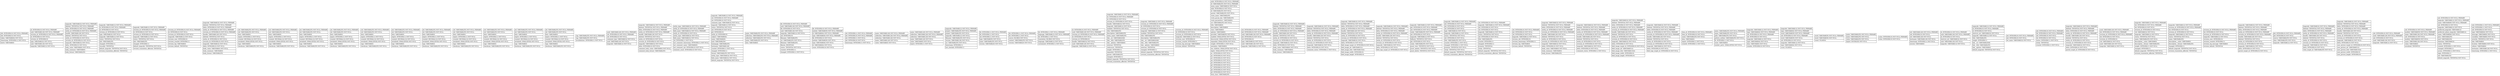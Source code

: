 digraph G {
    graph [rankdir=TB]
    node [shape=none, margin=0]
    edge [arrowhead=crow, arrowtail=none, dir=both]
    lAfOL_batch [label=<
        <table border="0" cellborder="1" cellspacing="0" cellpadding="4">
            <tr><td align="left">bid: INTEGER(10) NOT NULL PRIMARY</td></tr> 

            <tr><td align="left">bid: INTEGER(10) NOT NULL</td></tr> 
            <tr><td align="left">token: VARCHAR(64) NOT NULL</td></tr> 
            <tr><td align="left">timestamp: INTEGER(11) NOT NULL</td></tr> 
            <tr><td align="left">batch: VARCHAR(0) </td></tr> 

        </table>
    >]

    lAfOL_block_content [label=<
        <table border="0" cellborder="1" cellspacing="0" cellpadding="4">
            <tr><td align="left">id: INTEGER(10) NOT NULL PRIMARY</td></tr> 
            <tr><td align="left">uuid: VARCHAR(128) NOT NULL PRIMARY</td></tr> 
            <tr><td align="left">revision_id: INTEGER(10) NOT NULL PRIMARY</td></tr> 

            <tr><td align="left">id: INTEGER(10) NOT NULL</td></tr> 
            <tr><td align="left">revision_id: INTEGER(10) </td></tr> 
            <tr><td align="left">type: VARCHAR(32) NOT NULL</td></tr> 
            <tr><td align="left">uuid: VARCHAR(128) NOT NULL</td></tr> 
            <tr><td align="left">langcode: VARCHAR(12) NOT NULL</td></tr> 

        </table>
    >]

    lAfOL_block_content__body [label=<
        <table border="0" cellborder="1" cellspacing="0" cellpadding="4">
            <tr><td align="left">langcode: VARCHAR(32) NOT NULL PRIMARY</td></tr> 
            <tr><td align="left">deleted: TINYINT(4) NOT NULL PRIMARY</td></tr> 
            <tr><td align="left">delta: INTEGER(10) NOT NULL PRIMARY</td></tr> 
            <tr><td align="left">entity_id: INTEGER(10) NOT NULL PRIMARY</td></tr> 

            <tr><td align="left">bundle: VARCHAR(128) NOT NULL</td></tr> 
            <tr><td align="left">deleted: TINYINT(4) NOT NULL</td></tr> 
            <tr><td align="left">entity_id: INTEGER(10) NOT NULL</td></tr> 
            <tr><td align="left">revision_id: INTEGER(10) NOT NULL</td></tr> 
            <tr><td align="left">langcode: VARCHAR(32) NOT NULL</td></tr> 
            <tr><td align="left">delta: INTEGER(10) NOT NULL</td></tr> 
            <tr><td align="left">body_value: VARCHAR(0) NOT NULL</td></tr> 
            <tr><td align="left">body_summary: VARCHAR(0) </td></tr> 
            <tr><td align="left">body_format: VARCHAR(255) </td></tr> 

        </table>
    >]

    lAfOL_block_content_field_data [label=<
        <table border="0" cellborder="1" cellspacing="0" cellpadding="4">
            <tr><td align="left">langcode: VARCHAR(12) NOT NULL PRIMARY</td></tr> 
            <tr><td align="left">id: INTEGER(10) NOT NULL PRIMARY</td></tr> 

            <tr><td align="left">id: INTEGER(10) NOT NULL</td></tr> 
            <tr><td align="left">revision_id: INTEGER(10) NOT NULL</td></tr> 
            <tr><td align="left">type: VARCHAR(32) NOT NULL</td></tr> 
            <tr><td align="left">langcode: VARCHAR(12) NOT NULL</td></tr> 
            <tr><td align="left">status: TINYINT(4) NOT NULL</td></tr> 
            <tr><td align="left">info: VARCHAR(255) </td></tr> 
            <tr><td align="left">changed: INTEGER(11) </td></tr> 
            <tr><td align="left">reusable: TINYINT(4) </td></tr> 
            <tr><td align="left">default_langcode: TINYINT(4) NOT NULL</td></tr> 
            <tr><td align="left">revision_translation_affected: TINYINT(4) </td></tr> 

        </table>
    >]

    lAfOL_block_content_field_revision [label=<
        <table border="0" cellborder="1" cellspacing="0" cellpadding="4">
            <tr><td align="left">langcode: VARCHAR(12) NOT NULL PRIMARY</td></tr> 
            <tr><td align="left">revision_id: INTEGER(10) NOT NULL PRIMARY</td></tr> 

            <tr><td align="left">id: INTEGER(10) NOT NULL</td></tr> 
            <tr><td align="left">revision_id: INTEGER(10) NOT NULL</td></tr> 
            <tr><td align="left">langcode: VARCHAR(12) NOT NULL</td></tr> 
            <tr><td align="left">status: TINYINT(4) NOT NULL</td></tr> 
            <tr><td align="left">info: VARCHAR(255) </td></tr> 
            <tr><td align="left">changed: INTEGER(11) </td></tr> 
            <tr><td align="left">default_langcode: TINYINT(4) NOT NULL</td></tr> 
            <tr><td align="left">revision_translation_affected: TINYINT(4) </td></tr> 

        </table>
    >]

    lAfOL_block_content_revision [label=<
        <table border="0" cellborder="1" cellspacing="0" cellpadding="4">
            <tr><td align="left">revision_id: INTEGER(10) NOT NULL PRIMARY</td></tr> 

            <tr><td align="left">id: INTEGER(10) NOT NULL</td></tr> 
            <tr><td align="left">revision_id: INTEGER(10) NOT NULL</td></tr> 
            <tr><td align="left">langcode: VARCHAR(12) NOT NULL</td></tr> 
            <tr><td align="left">revision_user: INTEGER(10) </td></tr> 
            <tr><td align="left">revision_created: INTEGER(11) </td></tr> 
            <tr><td align="left">revision_log: VARCHAR(0) </td></tr> 
            <tr><td align="left">revision_default: TINYINT(4) </td></tr> 

        </table>
    >]

    lAfOL_block_content_revision__body [label=<
        <table border="0" cellborder="1" cellspacing="0" cellpadding="4">
            <tr><td align="left">langcode: VARCHAR(32) NOT NULL PRIMARY</td></tr> 
            <tr><td align="left">deleted: TINYINT(4) NOT NULL PRIMARY</td></tr> 
            <tr><td align="left">delta: INTEGER(10) NOT NULL PRIMARY</td></tr> 
            <tr><td align="left">entity_id: INTEGER(10) NOT NULL PRIMARY</td></tr> 
            <tr><td align="left">revision_id: INTEGER(10) NOT NULL PRIMARY</td></tr> 

            <tr><td align="left">bundle: VARCHAR(128) NOT NULL</td></tr> 
            <tr><td align="left">deleted: TINYINT(4) NOT NULL</td></tr> 
            <tr><td align="left">entity_id: INTEGER(10) NOT NULL</td></tr> 
            <tr><td align="left">revision_id: INTEGER(10) NOT NULL</td></tr> 
            <tr><td align="left">langcode: VARCHAR(32) NOT NULL</td></tr> 
            <tr><td align="left">delta: INTEGER(10) NOT NULL</td></tr> 
            <tr><td align="left">body_value: VARCHAR(0) NOT NULL</td></tr> 
            <tr><td align="left">body_summary: VARCHAR(0) </td></tr> 
            <tr><td align="left">body_format: VARCHAR(255) </td></tr> 

        </table>
    >]

    lAfOL_cache_bootstrap [label=<
        <table border="0" cellborder="1" cellspacing="0" cellpadding="4">
            <tr><td align="left">cid: VARCHAR(255) NOT NULL PRIMARY</td></tr> 

            <tr><td align="left">cid: VARCHAR(255) NOT NULL</td></tr> 
            <tr><td align="left">data: VARCHAR(0) </td></tr> 
            <tr><td align="left">expire: INTEGER(11) NOT NULL</td></tr> 
            <tr><td align="left">created: DECIMAL(14) NOT NULL</td></tr> 
            <tr><td align="left">serialized: SMALLINT(6) NOT NULL</td></tr> 
            <tr><td align="left">tags: VARCHAR(0) </td></tr> 
            <tr><td align="left">checksum: VARCHAR(255) NOT NULL</td></tr> 

        </table>
    >]

    lAfOL_cache_config [label=<
        <table border="0" cellborder="1" cellspacing="0" cellpadding="4">
            <tr><td align="left">cid: VARCHAR(255) NOT NULL PRIMARY</td></tr> 

            <tr><td align="left">cid: VARCHAR(255) NOT NULL</td></tr> 
            <tr><td align="left">data: VARCHAR(0) </td></tr> 
            <tr><td align="left">expire: INTEGER(11) NOT NULL</td></tr> 
            <tr><td align="left">created: DECIMAL(14) NOT NULL</td></tr> 
            <tr><td align="left">serialized: SMALLINT(6) NOT NULL</td></tr> 
            <tr><td align="left">tags: VARCHAR(0) </td></tr> 
            <tr><td align="left">checksum: VARCHAR(255) NOT NULL</td></tr> 

        </table>
    >]

    lAfOL_cache_container [label=<
        <table border="0" cellborder="1" cellspacing="0" cellpadding="4">
            <tr><td align="left">cid: VARCHAR(255) NOT NULL PRIMARY</td></tr> 

            <tr><td align="left">cid: VARCHAR(255) NOT NULL</td></tr> 
            <tr><td align="left">data: VARCHAR(0) </td></tr> 
            <tr><td align="left">expire: INTEGER(11) NOT NULL</td></tr> 
            <tr><td align="left">created: DECIMAL(14) NOT NULL</td></tr> 
            <tr><td align="left">serialized: SMALLINT(6) NOT NULL</td></tr> 
            <tr><td align="left">tags: VARCHAR(0) </td></tr> 
            <tr><td align="left">checksum: VARCHAR(255) NOT NULL</td></tr> 

        </table>
    >]

    lAfOL_cache_data [label=<
        <table border="0" cellborder="1" cellspacing="0" cellpadding="4">
            <tr><td align="left">cid: VARCHAR(255) NOT NULL PRIMARY</td></tr> 

            <tr><td align="left">cid: VARCHAR(255) NOT NULL</td></tr> 
            <tr><td align="left">data: VARCHAR(0) </td></tr> 
            <tr><td align="left">expire: INTEGER(11) NOT NULL</td></tr> 
            <tr><td align="left">created: DECIMAL(14) NOT NULL</td></tr> 
            <tr><td align="left">serialized: SMALLINT(6) NOT NULL</td></tr> 
            <tr><td align="left">tags: VARCHAR(0) </td></tr> 
            <tr><td align="left">checksum: VARCHAR(255) NOT NULL</td></tr> 

        </table>
    >]

    lAfOL_cache_default [label=<
        <table border="0" cellborder="1" cellspacing="0" cellpadding="4">
            <tr><td align="left">cid: VARCHAR(255) NOT NULL PRIMARY</td></tr> 

            <tr><td align="left">cid: VARCHAR(255) NOT NULL</td></tr> 
            <tr><td align="left">data: VARCHAR(0) </td></tr> 
            <tr><td align="left">expire: INTEGER(11) NOT NULL</td></tr> 
            <tr><td align="left">created: DECIMAL(14) NOT NULL</td></tr> 
            <tr><td align="left">serialized: SMALLINT(6) NOT NULL</td></tr> 
            <tr><td align="left">tags: VARCHAR(0) </td></tr> 
            <tr><td align="left">checksum: VARCHAR(255) NOT NULL</td></tr> 

        </table>
    >]

    lAfOL_cache_discovery [label=<
        <table border="0" cellborder="1" cellspacing="0" cellpadding="4">
            <tr><td align="left">cid: VARCHAR(255) NOT NULL PRIMARY</td></tr> 

            <tr><td align="left">cid: VARCHAR(255) NOT NULL</td></tr> 
            <tr><td align="left">data: VARCHAR(0) </td></tr> 
            <tr><td align="left">expire: INTEGER(11) NOT NULL</td></tr> 
            <tr><td align="left">created: DECIMAL(14) NOT NULL</td></tr> 
            <tr><td align="left">serialized: SMALLINT(6) NOT NULL</td></tr> 
            <tr><td align="left">tags: VARCHAR(0) </td></tr> 
            <tr><td align="left">checksum: VARCHAR(255) NOT NULL</td></tr> 

        </table>
    >]

    lAfOL_cache_dynamic_page_cache [label=<
        <table border="0" cellborder="1" cellspacing="0" cellpadding="4">
            <tr><td align="left">cid: VARCHAR(255) NOT NULL PRIMARY</td></tr> 

            <tr><td align="left">cid: VARCHAR(255) NOT NULL</td></tr> 
            <tr><td align="left">data: VARCHAR(0) </td></tr> 
            <tr><td align="left">expire: INTEGER(11) NOT NULL</td></tr> 
            <tr><td align="left">created: DECIMAL(14) NOT NULL</td></tr> 
            <tr><td align="left">serialized: SMALLINT(6) NOT NULL</td></tr> 
            <tr><td align="left">tags: VARCHAR(0) </td></tr> 
            <tr><td align="left">checksum: VARCHAR(255) NOT NULL</td></tr> 

        </table>
    >]

    lAfOL_cache_entity [label=<
        <table border="0" cellborder="1" cellspacing="0" cellpadding="4">
            <tr><td align="left">cid: VARCHAR(255) NOT NULL PRIMARY</td></tr> 

            <tr><td align="left">cid: VARCHAR(255) NOT NULL</td></tr> 
            <tr><td align="left">data: VARCHAR(0) </td></tr> 
            <tr><td align="left">expire: INTEGER(11) NOT NULL</td></tr> 
            <tr><td align="left">created: DECIMAL(14) NOT NULL</td></tr> 
            <tr><td align="left">serialized: SMALLINT(6) NOT NULL</td></tr> 
            <tr><td align="left">tags: VARCHAR(0) </td></tr> 
            <tr><td align="left">checksum: VARCHAR(255) NOT NULL</td></tr> 

        </table>
    >]

    lAfOL_cache_menu [label=<
        <table border="0" cellborder="1" cellspacing="0" cellpadding="4">
            <tr><td align="left">cid: VARCHAR(255) NOT NULL PRIMARY</td></tr> 

            <tr><td align="left">cid: VARCHAR(255) NOT NULL</td></tr> 
            <tr><td align="left">data: VARCHAR(0) </td></tr> 
            <tr><td align="left">expire: INTEGER(11) NOT NULL</td></tr> 
            <tr><td align="left">created: DECIMAL(14) NOT NULL</td></tr> 
            <tr><td align="left">serialized: SMALLINT(6) NOT NULL</td></tr> 
            <tr><td align="left">tags: VARCHAR(0) </td></tr> 
            <tr><td align="left">checksum: VARCHAR(255) NOT NULL</td></tr> 

        </table>
    >]

    lAfOL_cache_page [label=<
        <table border="0" cellborder="1" cellspacing="0" cellpadding="4">
            <tr><td align="left">cid: VARCHAR(255) NOT NULL PRIMARY</td></tr> 

            <tr><td align="left">cid: VARCHAR(255) NOT NULL</td></tr> 
            <tr><td align="left">data: VARCHAR(0) </td></tr> 
            <tr><td align="left">expire: INTEGER(11) NOT NULL</td></tr> 
            <tr><td align="left">created: DECIMAL(14) NOT NULL</td></tr> 
            <tr><td align="left">serialized: SMALLINT(6) NOT NULL</td></tr> 
            <tr><td align="left">tags: VARCHAR(0) </td></tr> 
            <tr><td align="left">checksum: VARCHAR(255) NOT NULL</td></tr> 

        </table>
    >]

    lAfOL_cache_render [label=<
        <table border="0" cellborder="1" cellspacing="0" cellpadding="4">
            <tr><td align="left">cid: VARCHAR(255) NOT NULL PRIMARY</td></tr> 

            <tr><td align="left">cid: VARCHAR(255) NOT NULL</td></tr> 
            <tr><td align="left">data: VARCHAR(0) </td></tr> 
            <tr><td align="left">expire: INTEGER(11) NOT NULL</td></tr> 
            <tr><td align="left">created: DECIMAL(14) NOT NULL</td></tr> 
            <tr><td align="left">serialized: SMALLINT(6) NOT NULL</td></tr> 
            <tr><td align="left">tags: VARCHAR(0) </td></tr> 
            <tr><td align="left">checksum: VARCHAR(255) NOT NULL</td></tr> 

        </table>
    >]

    lAfOL_cachetags [label=<
        <table border="0" cellborder="1" cellspacing="0" cellpadding="4">
            <tr><td align="left">tag: VARCHAR(255) NOT NULL PRIMARY</td></tr> 

            <tr><td align="left">tag: VARCHAR(255) NOT NULL</td></tr> 
            <tr><td align="left">invalidations: INTEGER(11) NOT NULL</td></tr> 

        </table>
    >]

    lAfOL_comment [label=<
        <table border="0" cellborder="1" cellspacing="0" cellpadding="4">
            <tr><td align="left">uuid: VARCHAR(128) NOT NULL PRIMARY</td></tr> 
            <tr><td align="left">cid: INTEGER(10) NOT NULL PRIMARY</td></tr> 

            <tr><td align="left">cid: INTEGER(10) NOT NULL</td></tr> 
            <tr><td align="left">comment_type: VARCHAR(32) NOT NULL</td></tr> 
            <tr><td align="left">uuid: VARCHAR(128) NOT NULL</td></tr> 
            <tr><td align="left">langcode: VARCHAR(12) NOT NULL</td></tr> 

        </table>
    >]

    lAfOL_comment__comment_body [label=<
        <table border="0" cellborder="1" cellspacing="0" cellpadding="4">
            <tr><td align="left">langcode: VARCHAR(32) NOT NULL PRIMARY</td></tr> 
            <tr><td align="left">deleted: TINYINT(4) NOT NULL PRIMARY</td></tr> 
            <tr><td align="left">delta: INTEGER(10) NOT NULL PRIMARY</td></tr> 
            <tr><td align="left">entity_id: INTEGER(10) NOT NULL PRIMARY</td></tr> 

            <tr><td align="left">bundle: VARCHAR(128) NOT NULL</td></tr> 
            <tr><td align="left">deleted: TINYINT(4) NOT NULL</td></tr> 
            <tr><td align="left">entity_id: INTEGER(10) NOT NULL</td></tr> 
            <tr><td align="left">revision_id: INTEGER(10) NOT NULL</td></tr> 
            <tr><td align="left">langcode: VARCHAR(32) NOT NULL</td></tr> 
            <tr><td align="left">delta: INTEGER(10) NOT NULL</td></tr> 
            <tr><td align="left">comment_body_value: VARCHAR(0) NOT NULL</td></tr> 
            <tr><td align="left">comment_body_format: VARCHAR(255) </td></tr> 

        </table>
    >]

    lAfOL_comment_entity_statistics [label=<
        <table border="0" cellborder="1" cellspacing="0" cellpadding="4">
            <tr><td align="left">entity_type: VARCHAR(32) NOT NULL PRIMARY</td></tr> 
            <tr><td align="left">entity_id: INTEGER(10) NOT NULL PRIMARY</td></tr> 
            <tr><td align="left">field_name: VARCHAR(32) NOT NULL PRIMARY</td></tr> 

            <tr><td align="left">entity_id: INTEGER(10) NOT NULL</td></tr> 
            <tr><td align="left">entity_type: VARCHAR(32) NOT NULL</td></tr> 
            <tr><td align="left">field_name: VARCHAR(32) NOT NULL</td></tr> 
            <tr><td align="left">cid: INTEGER(11) NOT NULL</td></tr> 
            <tr><td align="left">last_comment_timestamp: INTEGER(11) NOT NULL</td></tr> 
            <tr><td align="left">last_comment_name: VARCHAR(60) </td></tr> 
            <tr><td align="left">last_comment_uid: INTEGER(10) NOT NULL</td></tr> 
            <tr><td align="left">comment_count: INTEGER(10) NOT NULL</td></tr> 

        </table>
    >]

    lAfOL_comment_field_data [label=<
        <table border="0" cellborder="1" cellspacing="0" cellpadding="4">
            <tr><td align="left">langcode: VARCHAR(12) NOT NULL PRIMARY</td></tr> 
            <tr><td align="left">cid: INTEGER(10) NOT NULL PRIMARY</td></tr> 

            <tr><td align="left">cid: INTEGER(10) NOT NULL</td></tr> 
            <tr><td align="left">comment_type: VARCHAR(32) NOT NULL</td></tr> 
            <tr><td align="left">langcode: VARCHAR(12) NOT NULL</td></tr> 
            <tr><td align="left">status: TINYINT(4) NOT NULL</td></tr> 
            <tr><td align="left">uid: INTEGER(10) NOT NULL</td></tr> 
            <tr><td align="left">pid: INTEGER(10) </td></tr> 
            <tr><td align="left">entity_id: INTEGER(10) </td></tr> 
            <tr><td align="left">subject: VARCHAR(64) </td></tr> 
            <tr><td align="left">name: VARCHAR(60) </td></tr> 
            <tr><td align="left">mail: VARCHAR(254) </td></tr> 
            <tr><td align="left">homepage: VARCHAR(255) </td></tr> 
            <tr><td align="left">hostname: VARCHAR(128) </td></tr> 
            <tr><td align="left">created: INTEGER(11) NOT NULL</td></tr> 
            <tr><td align="left">changed: INTEGER(11) </td></tr> 
            <tr><td align="left">thread: VARCHAR(255) NOT NULL</td></tr> 
            <tr><td align="left">entity_type: VARCHAR(32) NOT NULL</td></tr> 
            <tr><td align="left">field_name: VARCHAR(32) NOT NULL</td></tr> 
            <tr><td align="left">default_langcode: TINYINT(4) NOT NULL</td></tr> 

        </table>
    >]

    lAfOL_config [label=<
        <table border="0" cellborder="1" cellspacing="0" cellpadding="4">
            <tr><td align="left">name: VARCHAR(255) NOT NULL PRIMARY</td></tr> 
            <tr><td align="left">collection: VARCHAR(255) NOT NULL PRIMARY</td></tr> 

            <tr><td align="left">collection: VARCHAR(255) NOT NULL</td></tr> 
            <tr><td align="left">name: VARCHAR(255) NOT NULL</td></tr> 
            <tr><td align="left">data: VARCHAR(0) </td></tr> 

        </table>
    >]

    lAfOL_file_managed [label=<
        <table border="0" cellborder="1" cellspacing="0" cellpadding="4">
            <tr><td align="left">fid: INTEGER(10) NOT NULL PRIMARY</td></tr> 
            <tr><td align="left">uuid: VARCHAR(128) NOT NULL PRIMARY</td></tr> 

            <tr><td align="left">fid: INTEGER(10) NOT NULL</td></tr> 
            <tr><td align="left">uuid: VARCHAR(128) NOT NULL</td></tr> 
            <tr><td align="left">langcode: VARCHAR(12) NOT NULL</td></tr> 
            <tr><td align="left">uid: INTEGER(10) </td></tr> 
            <tr><td align="left">filename: VARCHAR(255) </td></tr> 
            <tr><td align="left">uri: VARCHAR(255) NOT NULL</td></tr> 
            <tr><td align="left">filemime: VARCHAR(255) </td></tr> 
            <tr><td align="left">filesize: BIGINT(20) </td></tr> 
            <tr><td align="left">status: TINYINT(4) NOT NULL</td></tr> 
            <tr><td align="left">created: INTEGER(11) </td></tr> 
            <tr><td align="left">changed: INTEGER(11) NOT NULL</td></tr> 

        </table>
    >]

    lAfOL_file_usage [label=<
        <table border="0" cellborder="1" cellspacing="0" cellpadding="4">
            <tr><td align="left">fid: INTEGER(10) NOT NULL PRIMARY</td></tr> 
            <tr><td align="left">module: VARCHAR(50) NOT NULL PRIMARY</td></tr> 
            <tr><td align="left">id: VARCHAR(64) NOT NULL PRIMARY</td></tr> 
            <tr><td align="left">type: VARCHAR(64) NOT NULL PRIMARY</td></tr> 

            <tr><td align="left">fid: INTEGER(10) NOT NULL</td></tr> 
            <tr><td align="left">module: VARCHAR(50) NOT NULL</td></tr> 
            <tr><td align="left">type: VARCHAR(64) NOT NULL</td></tr> 
            <tr><td align="left">id: VARCHAR(64) NOT NULL</td></tr> 
            <tr><td align="left">count: INTEGER(10) NOT NULL</td></tr> 

        </table>
    >]

    lAfOL_history [label=<
        <table border="0" cellborder="1" cellspacing="0" cellpadding="4">
            <tr><td align="left">uid: INTEGER(11) NOT NULL PRIMARY</td></tr> 
            <tr><td align="left">nid: INTEGER(10) NOT NULL PRIMARY</td></tr> 

            <tr><td align="left">uid: INTEGER(11) NOT NULL</td></tr> 
            <tr><td align="left">nid: INTEGER(10) NOT NULL</td></tr> 
            <tr><td align="left">timestamp: INTEGER(11) NOT NULL</td></tr> 

        </table>
    >]

    lAfOL_key_value [label=<
        <table border="0" cellborder="1" cellspacing="0" cellpadding="4">
            <tr><td align="left">name: VARCHAR(128) NOT NULL PRIMARY</td></tr> 
            <tr><td align="left">collection: VARCHAR(128) NOT NULL PRIMARY</td></tr> 

            <tr><td align="left">collection: VARCHAR(128) NOT NULL</td></tr> 
            <tr><td align="left">name: VARCHAR(128) NOT NULL</td></tr> 
            <tr><td align="left">value: VARCHAR(0) NOT NULL</td></tr> 

        </table>
    >]

    lAfOL_key_value_expire [label=<
        <table border="0" cellborder="1" cellspacing="0" cellpadding="4">
            <tr><td align="left">name: VARCHAR(128) NOT NULL PRIMARY</td></tr> 
            <tr><td align="left">collection: VARCHAR(128) NOT NULL PRIMARY</td></tr> 

            <tr><td align="left">collection: VARCHAR(128) NOT NULL</td></tr> 
            <tr><td align="left">name: VARCHAR(128) NOT NULL</td></tr> 
            <tr><td align="left">value: VARCHAR(0) NOT NULL</td></tr> 
            <tr><td align="left">expire: INTEGER(11) NOT NULL</td></tr> 

        </table>
    >]

    lAfOL_locale_file [label=<
        <table border="0" cellborder="1" cellspacing="0" cellpadding="4">
            <tr><td align="left">langcode: VARCHAR(12) NOT NULL PRIMARY</td></tr> 
            <tr><td align="left">project: VARCHAR(255) NOT NULL PRIMARY</td></tr> 

            <tr><td align="left">project: VARCHAR(255) NOT NULL</td></tr> 
            <tr><td align="left">langcode: VARCHAR(12) NOT NULL</td></tr> 
            <tr><td align="left">filename: VARCHAR(255) NOT NULL</td></tr> 
            <tr><td align="left">version: VARCHAR(128) NOT NULL</td></tr> 
            <tr><td align="left">uri: VARCHAR(255) NOT NULL</td></tr> 
            <tr><td align="left">timestamp: INTEGER(11) </td></tr> 
            <tr><td align="left">last_checked: INTEGER(11) </td></tr> 

        </table>
    >]

    lAfOL_locales_location [label=<
        <table border="0" cellborder="1" cellspacing="0" cellpadding="4">
            <tr><td align="left">lid: INTEGER(11) NOT NULL PRIMARY</td></tr> 

            <tr><td align="left">lid: INTEGER(11) NOT NULL</td></tr> 
            <tr><td align="left">sid: INTEGER(11) NOT NULL</td></tr> 
            <tr><td align="left">type: VARCHAR(50) NOT NULL</td></tr> 
            <tr><td align="left">name: VARCHAR(255) NOT NULL</td></tr> 
            <tr><td align="left">version: VARCHAR(20) NOT NULL</td></tr> 

        </table>
    >]

    lAfOL_locales_source [label=<
        <table border="0" cellborder="1" cellspacing="0" cellpadding="4">
            <tr><td align="left">lid: INTEGER(11) NOT NULL PRIMARY</td></tr> 

            <tr><td align="left">lid: INTEGER(11) NOT NULL</td></tr> 
            <tr><td align="left">source: BLOB(0) NOT NULL</td></tr> 
            <tr><td align="left">context: VARCHAR(255) NOT NULL</td></tr> 
            <tr><td align="left">version: VARCHAR(20) NOT NULL</td></tr> 

        </table>
    >]

    lAfOL_locales_target [label=<
        <table border="0" cellborder="1" cellspacing="0" cellpadding="4">
            <tr><td align="left">lid: INTEGER(11) NOT NULL PRIMARY</td></tr> 
            <tr><td align="left">language: VARCHAR(12) NOT NULL PRIMARY</td></tr> 

            <tr><td align="left">lid: INTEGER(11) NOT NULL</td></tr> 
            <tr><td align="left">translation: BLOB(0) NOT NULL</td></tr> 
            <tr><td align="left">language: VARCHAR(12) NOT NULL</td></tr> 
            <tr><td align="left">customized: INTEGER(11) NOT NULL</td></tr> 

        </table>
    >]

    lAfOL_menu_link_content [label=<
        <table border="0" cellborder="1" cellspacing="0" cellpadding="4">
            <tr><td align="left">id: INTEGER(10) NOT NULL PRIMARY</td></tr> 
            <tr><td align="left">uuid: VARCHAR(128) NOT NULL PRIMARY</td></tr> 
            <tr><td align="left">revision_id: INTEGER(10) NOT NULL PRIMARY</td></tr> 

            <tr><td align="left">id: INTEGER(10) NOT NULL</td></tr> 
            <tr><td align="left">revision_id: INTEGER(10) </td></tr> 
            <tr><td align="left">bundle: VARCHAR(32) NOT NULL</td></tr> 
            <tr><td align="left">uuid: VARCHAR(128) NOT NULL</td></tr> 
            <tr><td align="left">langcode: VARCHAR(12) NOT NULL</td></tr> 

        </table>
    >]

    lAfOL_menu_link_content_data [label=<
        <table border="0" cellborder="1" cellspacing="0" cellpadding="4">
            <tr><td align="left">langcode: VARCHAR(12) NOT NULL PRIMARY</td></tr> 
            <tr><td align="left">id: INTEGER(10) NOT NULL PRIMARY</td></tr> 

            <tr><td align="left">id: INTEGER(10) NOT NULL</td></tr> 
            <tr><td align="left">revision_id: INTEGER(10) NOT NULL</td></tr> 
            <tr><td align="left">bundle: VARCHAR(32) NOT NULL</td></tr> 
            <tr><td align="left">langcode: VARCHAR(12) NOT NULL</td></tr> 
            <tr><td align="left">enabled: TINYINT(4) NOT NULL</td></tr> 
            <tr><td align="left">title: VARCHAR(255) </td></tr> 
            <tr><td align="left">description: VARCHAR(255) </td></tr> 
            <tr><td align="left">menu_name: VARCHAR(255) </td></tr> 
            <tr><td align="left">link__uri: VARCHAR(2048) </td></tr> 
            <tr><td align="left">link__title: VARCHAR(255) </td></tr> 
            <tr><td align="left">link__options: VARCHAR(0) </td></tr> 
            <tr><td align="left">external: TINYINT(4) </td></tr> 
            <tr><td align="left">rediscover: TINYINT(4) </td></tr> 
            <tr><td align="left">weight: INTEGER(11) </td></tr> 
            <tr><td align="left">expanded: TINYINT(4) </td></tr> 
            <tr><td align="left">parent: VARCHAR(255) </td></tr> 
            <tr><td align="left">changed: INTEGER(11) </td></tr> 
            <tr><td align="left">default_langcode: TINYINT(4) NOT NULL</td></tr> 
            <tr><td align="left">revision_translation_affected: TINYINT(4) </td></tr> 

        </table>
    >]

    lAfOL_menu_link_content_field_revision [label=<
        <table border="0" cellborder="1" cellspacing="0" cellpadding="4">
            <tr><td align="left">langcode: VARCHAR(12) NOT NULL PRIMARY</td></tr> 
            <tr><td align="left">revision_id: INTEGER(10) NOT NULL PRIMARY</td></tr> 

            <tr><td align="left">id: INTEGER(10) NOT NULL</td></tr> 
            <tr><td align="left">revision_id: INTEGER(10) NOT NULL</td></tr> 
            <tr><td align="left">langcode: VARCHAR(12) NOT NULL</td></tr> 
            <tr><td align="left">enabled: TINYINT(4) NOT NULL</td></tr> 
            <tr><td align="left">title: VARCHAR(255) </td></tr> 
            <tr><td align="left">description: VARCHAR(255) </td></tr> 
            <tr><td align="left">link__uri: VARCHAR(2048) </td></tr> 
            <tr><td align="left">link__title: VARCHAR(255) </td></tr> 
            <tr><td align="left">link__options: VARCHAR(0) </td></tr> 
            <tr><td align="left">external: TINYINT(4) </td></tr> 
            <tr><td align="left">changed: INTEGER(11) </td></tr> 
            <tr><td align="left">default_langcode: TINYINT(4) NOT NULL</td></tr> 
            <tr><td align="left">revision_translation_affected: TINYINT(4) </td></tr> 

        </table>
    >]

    lAfOL_menu_link_content_revision [label=<
        <table border="0" cellborder="1" cellspacing="0" cellpadding="4">
            <tr><td align="left">revision_id: INTEGER(10) NOT NULL PRIMARY</td></tr> 

            <tr><td align="left">id: INTEGER(10) NOT NULL</td></tr> 
            <tr><td align="left">revision_id: INTEGER(10) NOT NULL</td></tr> 
            <tr><td align="left">langcode: VARCHAR(12) NOT NULL</td></tr> 
            <tr><td align="left">revision_user: INTEGER(10) </td></tr> 
            <tr><td align="left">revision_created: INTEGER(11) </td></tr> 
            <tr><td align="left">revision_log_message: VARCHAR(0) </td></tr> 
            <tr><td align="left">revision_default: TINYINT(4) </td></tr> 

        </table>
    >]

    lAfOL_menu_tree [label=<
        <table border="0" cellborder="1" cellspacing="0" cellpadding="4">
            <tr><td align="left">mlid: INTEGER(10) NOT NULL PRIMARY</td></tr> 
            <tr><td align="left">id: VARCHAR(255) NOT NULL PRIMARY</td></tr> 

            <tr><td align="left">menu_name: VARCHAR(32) NOT NULL</td></tr> 
            <tr><td align="left">mlid: INTEGER(10) NOT NULL</td></tr> 
            <tr><td align="left">id: VARCHAR(255) NOT NULL</td></tr> 
            <tr><td align="left">parent: VARCHAR(255) NOT NULL</td></tr> 
            <tr><td align="left">route_name: VARCHAR(255) </td></tr> 
            <tr><td align="left">route_param_key: VARCHAR(255) </td></tr> 
            <tr><td align="left">route_parameters: VARCHAR(0) </td></tr> 
            <tr><td align="left">url: VARCHAR(255) NOT NULL</td></tr> 
            <tr><td align="left">title: VARCHAR(0) </td></tr> 
            <tr><td align="left">description: VARCHAR(0) </td></tr> 
            <tr><td align="left">class: VARCHAR(0) </td></tr> 
            <tr><td align="left">options: VARCHAR(0) </td></tr> 
            <tr><td align="left">provider: VARCHAR(50) NOT NULL</td></tr> 
            <tr><td align="left">enabled: SMALLINT(6) NOT NULL</td></tr> 
            <tr><td align="left">discovered: SMALLINT(6) NOT NULL</td></tr> 
            <tr><td align="left">expanded: SMALLINT(6) NOT NULL</td></tr> 
            <tr><td align="left">weight: INTEGER(11) NOT NULL</td></tr> 
            <tr><td align="left">metadata: VARCHAR(0) </td></tr> 
            <tr><td align="left">has_children: SMALLINT(6) NOT NULL</td></tr> 
            <tr><td align="left">depth: SMALLINT(6) NOT NULL</td></tr> 
            <tr><td align="left">p1: INTEGER(10) NOT NULL</td></tr> 
            <tr><td align="left">p2: INTEGER(10) NOT NULL</td></tr> 
            <tr><td align="left">p3: INTEGER(10) NOT NULL</td></tr> 
            <tr><td align="left">p4: INTEGER(10) NOT NULL</td></tr> 
            <tr><td align="left">p5: INTEGER(10) NOT NULL</td></tr> 
            <tr><td align="left">p6: INTEGER(10) NOT NULL</td></tr> 
            <tr><td align="left">p7: INTEGER(10) NOT NULL</td></tr> 
            <tr><td align="left">p8: INTEGER(10) NOT NULL</td></tr> 
            <tr><td align="left">p9: INTEGER(10) NOT NULL</td></tr> 
            <tr><td align="left">form_class: VARCHAR(255) </td></tr> 

        </table>
    >]

    lAfOL_node [label=<
        <table border="0" cellborder="1" cellspacing="0" cellpadding="4">
            <tr><td align="left">vid: INTEGER(10) NOT NULL PRIMARY</td></tr> 
            <tr><td align="left">nid: INTEGER(10) NOT NULL PRIMARY</td></tr> 
            <tr><td align="left">uuid: VARCHAR(128) NOT NULL PRIMARY</td></tr> 

            <tr><td align="left">nid: INTEGER(10) NOT NULL</td></tr> 
            <tr><td align="left">vid: INTEGER(10) </td></tr> 
            <tr><td align="left">type: VARCHAR(32) NOT NULL</td></tr> 
            <tr><td align="left">uuid: VARCHAR(128) NOT NULL</td></tr> 
            <tr><td align="left">langcode: VARCHAR(12) NOT NULL</td></tr> 

        </table>
    >]

    lAfOL_node__body [label=<
        <table border="0" cellborder="1" cellspacing="0" cellpadding="4">
            <tr><td align="left">langcode: VARCHAR(32) NOT NULL PRIMARY</td></tr> 
            <tr><td align="left">deleted: TINYINT(4) NOT NULL PRIMARY</td></tr> 
            <tr><td align="left">delta: INTEGER(10) NOT NULL PRIMARY</td></tr> 
            <tr><td align="left">entity_id: INTEGER(10) NOT NULL PRIMARY</td></tr> 

            <tr><td align="left">bundle: VARCHAR(128) NOT NULL</td></tr> 
            <tr><td align="left">deleted: TINYINT(4) NOT NULL</td></tr> 
            <tr><td align="left">entity_id: INTEGER(10) NOT NULL</td></tr> 
            <tr><td align="left">revision_id: INTEGER(10) NOT NULL</td></tr> 
            <tr><td align="left">langcode: VARCHAR(32) NOT NULL</td></tr> 
            <tr><td align="left">delta: INTEGER(10) NOT NULL</td></tr> 
            <tr><td align="left">body_value: VARCHAR(0) NOT NULL</td></tr> 
            <tr><td align="left">body_summary: VARCHAR(0) </td></tr> 
            <tr><td align="left">body_format: VARCHAR(255) </td></tr> 

        </table>
    >]

    lAfOL_node__comment [label=<
        <table border="0" cellborder="1" cellspacing="0" cellpadding="4">
            <tr><td align="left">langcode: VARCHAR(32) NOT NULL PRIMARY</td></tr> 
            <tr><td align="left">deleted: TINYINT(4) NOT NULL PRIMARY</td></tr> 
            <tr><td align="left">delta: INTEGER(10) NOT NULL PRIMARY</td></tr> 
            <tr><td align="left">entity_id: INTEGER(10) NOT NULL PRIMARY</td></tr> 

            <tr><td align="left">bundle: VARCHAR(128) NOT NULL</td></tr> 
            <tr><td align="left">deleted: TINYINT(4) NOT NULL</td></tr> 
            <tr><td align="left">entity_id: INTEGER(10) NOT NULL</td></tr> 
            <tr><td align="left">revision_id: INTEGER(10) NOT NULL</td></tr> 
            <tr><td align="left">langcode: VARCHAR(32) NOT NULL</td></tr> 
            <tr><td align="left">delta: INTEGER(10) NOT NULL</td></tr> 
            <tr><td align="left">comment_status: INTEGER(11) NOT NULL</td></tr> 

        </table>
    >]

    lAfOL_node__field_image [label=<
        <table border="0" cellborder="1" cellspacing="0" cellpadding="4">
            <tr><td align="left">langcode: VARCHAR(32) NOT NULL PRIMARY</td></tr> 
            <tr><td align="left">deleted: TINYINT(4) NOT NULL PRIMARY</td></tr> 
            <tr><td align="left">delta: INTEGER(10) NOT NULL PRIMARY</td></tr> 
            <tr><td align="left">entity_id: INTEGER(10) NOT NULL PRIMARY</td></tr> 

            <tr><td align="left">bundle: VARCHAR(128) NOT NULL</td></tr> 
            <tr><td align="left">deleted: TINYINT(4) NOT NULL</td></tr> 
            <tr><td align="left">entity_id: INTEGER(10) NOT NULL</td></tr> 
            <tr><td align="left">revision_id: INTEGER(10) NOT NULL</td></tr> 
            <tr><td align="left">langcode: VARCHAR(32) NOT NULL</td></tr> 
            <tr><td align="left">delta: INTEGER(10) NOT NULL</td></tr> 
            <tr><td align="left">field_image_target_id: INTEGER(10) NOT NULL</td></tr> 
            <tr><td align="left">field_image_alt: VARCHAR(512) </td></tr> 
            <tr><td align="left">field_image_title: VARCHAR(1024) </td></tr> 
            <tr><td align="left">field_image_width: INTEGER(10) </td></tr> 
            <tr><td align="left">field_image_height: INTEGER(10) </td></tr> 

        </table>
    >]

    lAfOL_node__field_tags [label=<
        <table border="0" cellborder="1" cellspacing="0" cellpadding="4">
            <tr><td align="left">langcode: VARCHAR(32) NOT NULL PRIMARY</td></tr> 
            <tr><td align="left">deleted: TINYINT(4) NOT NULL PRIMARY</td></tr> 
            <tr><td align="left">delta: INTEGER(10) NOT NULL PRIMARY</td></tr> 
            <tr><td align="left">entity_id: INTEGER(10) NOT NULL PRIMARY</td></tr> 

            <tr><td align="left">bundle: VARCHAR(128) NOT NULL</td></tr> 
            <tr><td align="left">deleted: TINYINT(4) NOT NULL</td></tr> 
            <tr><td align="left">entity_id: INTEGER(10) NOT NULL</td></tr> 
            <tr><td align="left">revision_id: INTEGER(10) NOT NULL</td></tr> 
            <tr><td align="left">langcode: VARCHAR(32) NOT NULL</td></tr> 
            <tr><td align="left">delta: INTEGER(10) NOT NULL</td></tr> 
            <tr><td align="left">field_tags_target_id: INTEGER(10) NOT NULL</td></tr> 

        </table>
    >]

    lAfOL_node_access [label=<
        <table border="0" cellborder="1" cellspacing="0" cellpadding="4">
            <tr><td align="left">langcode: VARCHAR(12) NOT NULL PRIMARY</td></tr> 
            <tr><td align="left">gid: INTEGER(10) NOT NULL PRIMARY</td></tr> 
            <tr><td align="left">nid: INTEGER(10) NOT NULL PRIMARY</td></tr> 
            <tr><td align="left">realm: VARCHAR(255) NOT NULL PRIMARY</td></tr> 

            <tr><td align="left">nid: INTEGER(10) NOT NULL</td></tr> 
            <tr><td align="left">langcode: VARCHAR(12) NOT NULL</td></tr> 
            <tr><td align="left">fallback: TINYINT(3) NOT NULL</td></tr> 
            <tr><td align="left">gid: INTEGER(10) NOT NULL</td></tr> 
            <tr><td align="left">realm: VARCHAR(255) NOT NULL</td></tr> 
            <tr><td align="left">grant_view: TINYINT(3) NOT NULL</td></tr> 
            <tr><td align="left">grant_update: TINYINT(3) NOT NULL</td></tr> 
            <tr><td align="left">grant_delete: TINYINT(3) NOT NULL</td></tr> 

        </table>
    >]

    lAfOL_node_field_data [label=<
        <table border="0" cellborder="1" cellspacing="0" cellpadding="4">
            <tr><td align="left">langcode: VARCHAR(12) NOT NULL PRIMARY</td></tr> 
            <tr><td align="left">nid: INTEGER(10) NOT NULL PRIMARY</td></tr> 

            <tr><td align="left">nid: INTEGER(10) NOT NULL</td></tr> 
            <tr><td align="left">vid: INTEGER(10) NOT NULL</td></tr> 
            <tr><td align="left">type: VARCHAR(32) NOT NULL</td></tr> 
            <tr><td align="left">langcode: VARCHAR(12) NOT NULL</td></tr> 
            <tr><td align="left">status: TINYINT(4) NOT NULL</td></tr> 
            <tr><td align="left">uid: INTEGER(10) NOT NULL</td></tr> 
            <tr><td align="left">title: VARCHAR(255) NOT NULL</td></tr> 
            <tr><td align="left">created: INTEGER(11) NOT NULL</td></tr> 
            <tr><td align="left">changed: INTEGER(11) NOT NULL</td></tr> 
            <tr><td align="left">promote: TINYINT(4) NOT NULL</td></tr> 
            <tr><td align="left">sticky: TINYINT(4) NOT NULL</td></tr> 
            <tr><td align="left">default_langcode: TINYINT(4) NOT NULL</td></tr> 
            <tr><td align="left">revision_translation_affected: TINYINT(4) </td></tr> 

        </table>
    >]

    lAfOL_node_field_revision [label=<
        <table border="0" cellborder="1" cellspacing="0" cellpadding="4">
            <tr><td align="left">vid: INTEGER(10) NOT NULL PRIMARY</td></tr> 
            <tr><td align="left">langcode: VARCHAR(12) NOT NULL PRIMARY</td></tr> 

            <tr><td align="left">nid: INTEGER(10) NOT NULL</td></tr> 
            <tr><td align="left">vid: INTEGER(10) NOT NULL</td></tr> 
            <tr><td align="left">langcode: VARCHAR(12) NOT NULL</td></tr> 
            <tr><td align="left">status: TINYINT(4) NOT NULL</td></tr> 
            <tr><td align="left">uid: INTEGER(10) NOT NULL</td></tr> 
            <tr><td align="left">title: VARCHAR(255) </td></tr> 
            <tr><td align="left">created: INTEGER(11) </td></tr> 
            <tr><td align="left">changed: INTEGER(11) </td></tr> 
            <tr><td align="left">promote: TINYINT(4) </td></tr> 
            <tr><td align="left">sticky: TINYINT(4) </td></tr> 
            <tr><td align="left">default_langcode: TINYINT(4) NOT NULL</td></tr> 
            <tr><td align="left">revision_translation_affected: TINYINT(4) </td></tr> 

        </table>
    >]

    lAfOL_node_revision [label=<
        <table border="0" cellborder="1" cellspacing="0" cellpadding="4">
            <tr><td align="left">vid: INTEGER(10) NOT NULL PRIMARY</td></tr> 

            <tr><td align="left">nid: INTEGER(10) NOT NULL</td></tr> 
            <tr><td align="left">vid: INTEGER(10) NOT NULL</td></tr> 
            <tr><td align="left">langcode: VARCHAR(12) NOT NULL</td></tr> 
            <tr><td align="left">revision_uid: INTEGER(10) </td></tr> 
            <tr><td align="left">revision_timestamp: INTEGER(11) </td></tr> 
            <tr><td align="left">revision_log: VARCHAR(0) </td></tr> 
            <tr><td align="left">revision_default: TINYINT(4) </td></tr> 

        </table>
    >]

    lAfOL_node_revision__body [label=<
        <table border="0" cellborder="1" cellspacing="0" cellpadding="4">
            <tr><td align="left">langcode: VARCHAR(32) NOT NULL PRIMARY</td></tr> 
            <tr><td align="left">deleted: TINYINT(4) NOT NULL PRIMARY</td></tr> 
            <tr><td align="left">delta: INTEGER(10) NOT NULL PRIMARY</td></tr> 
            <tr><td align="left">entity_id: INTEGER(10) NOT NULL PRIMARY</td></tr> 
            <tr><td align="left">revision_id: INTEGER(10) NOT NULL PRIMARY</td></tr> 

            <tr><td align="left">bundle: VARCHAR(128) NOT NULL</td></tr> 
            <tr><td align="left">deleted: TINYINT(4) NOT NULL</td></tr> 
            <tr><td align="left">entity_id: INTEGER(10) NOT NULL</td></tr> 
            <tr><td align="left">revision_id: INTEGER(10) NOT NULL</td></tr> 
            <tr><td align="left">langcode: VARCHAR(32) NOT NULL</td></tr> 
            <tr><td align="left">delta: INTEGER(10) NOT NULL</td></tr> 
            <tr><td align="left">body_value: VARCHAR(0) NOT NULL</td></tr> 
            <tr><td align="left">body_summary: VARCHAR(0) </td></tr> 
            <tr><td align="left">body_format: VARCHAR(255) </td></tr> 

        </table>
    >]

    lAfOL_node_revision__comment [label=<
        <table border="0" cellborder="1" cellspacing="0" cellpadding="4">
            <tr><td align="left">langcode: VARCHAR(32) NOT NULL PRIMARY</td></tr> 
            <tr><td align="left">deleted: TINYINT(4) NOT NULL PRIMARY</td></tr> 
            <tr><td align="left">delta: INTEGER(10) NOT NULL PRIMARY</td></tr> 
            <tr><td align="left">entity_id: INTEGER(10) NOT NULL PRIMARY</td></tr> 
            <tr><td align="left">revision_id: INTEGER(10) NOT NULL PRIMARY</td></tr> 

            <tr><td align="left">bundle: VARCHAR(128) NOT NULL</td></tr> 
            <tr><td align="left">deleted: TINYINT(4) NOT NULL</td></tr> 
            <tr><td align="left">entity_id: INTEGER(10) NOT NULL</td></tr> 
            <tr><td align="left">revision_id: INTEGER(10) NOT NULL</td></tr> 
            <tr><td align="left">langcode: VARCHAR(32) NOT NULL</td></tr> 
            <tr><td align="left">delta: INTEGER(10) NOT NULL</td></tr> 
            <tr><td align="left">comment_status: INTEGER(11) NOT NULL</td></tr> 

        </table>
    >]

    lAfOL_node_revision__field_image [label=<
        <table border="0" cellborder="1" cellspacing="0" cellpadding="4">
            <tr><td align="left">langcode: VARCHAR(32) NOT NULL PRIMARY</td></tr> 
            <tr><td align="left">deleted: TINYINT(4) NOT NULL PRIMARY</td></tr> 
            <tr><td align="left">delta: INTEGER(10) NOT NULL PRIMARY</td></tr> 
            <tr><td align="left">entity_id: INTEGER(10) NOT NULL PRIMARY</td></tr> 
            <tr><td align="left">revision_id: INTEGER(10) NOT NULL PRIMARY</td></tr> 

            <tr><td align="left">bundle: VARCHAR(128) NOT NULL</td></tr> 
            <tr><td align="left">deleted: TINYINT(4) NOT NULL</td></tr> 
            <tr><td align="left">entity_id: INTEGER(10) NOT NULL</td></tr> 
            <tr><td align="left">revision_id: INTEGER(10) NOT NULL</td></tr> 
            <tr><td align="left">langcode: VARCHAR(32) NOT NULL</td></tr> 
            <tr><td align="left">delta: INTEGER(10) NOT NULL</td></tr> 
            <tr><td align="left">field_image_target_id: INTEGER(10) NOT NULL</td></tr> 
            <tr><td align="left">field_image_alt: VARCHAR(512) </td></tr> 
            <tr><td align="left">field_image_title: VARCHAR(1024) </td></tr> 
            <tr><td align="left">field_image_width: INTEGER(10) </td></tr> 
            <tr><td align="left">field_image_height: INTEGER(10) </td></tr> 

        </table>
    >]

    lAfOL_node_revision__field_tags [label=<
        <table border="0" cellborder="1" cellspacing="0" cellpadding="4">
            <tr><td align="left">langcode: VARCHAR(32) NOT NULL PRIMARY</td></tr> 
            <tr><td align="left">deleted: TINYINT(4) NOT NULL PRIMARY</td></tr> 
            <tr><td align="left">delta: INTEGER(10) NOT NULL PRIMARY</td></tr> 
            <tr><td align="left">entity_id: INTEGER(10) NOT NULL PRIMARY</td></tr> 
            <tr><td align="left">revision_id: INTEGER(10) NOT NULL PRIMARY</td></tr> 

            <tr><td align="left">bundle: VARCHAR(128) NOT NULL</td></tr> 
            <tr><td align="left">deleted: TINYINT(4) NOT NULL</td></tr> 
            <tr><td align="left">entity_id: INTEGER(10) NOT NULL</td></tr> 
            <tr><td align="left">revision_id: INTEGER(10) NOT NULL</td></tr> 
            <tr><td align="left">langcode: VARCHAR(32) NOT NULL</td></tr> 
            <tr><td align="left">delta: INTEGER(10) NOT NULL</td></tr> 
            <tr><td align="left">field_tags_target_id: INTEGER(10) NOT NULL</td></tr> 

        </table>
    >]

    lAfOL_queue [label=<
        <table border="0" cellborder="1" cellspacing="0" cellpadding="4">
            <tr><td align="left">item_id: INTEGER(10) NOT NULL PRIMARY</td></tr> 

            <tr><td align="left">item_id: INTEGER(10) NOT NULL</td></tr> 
            <tr><td align="left">name: VARCHAR(255) NOT NULL</td></tr> 
            <tr><td align="left">data: VARCHAR(0) </td></tr> 
            <tr><td align="left">expire: INTEGER(11) NOT NULL</td></tr> 
            <tr><td align="left">created: INTEGER(11) NOT NULL</td></tr> 

        </table>
    >]

    lAfOL_router [label=<
        <table border="0" cellborder="1" cellspacing="0" cellpadding="4">
            <tr><td align="left">name: VARCHAR(255) NOT NULL PRIMARY</td></tr> 

            <tr><td align="left">name: VARCHAR(255) NOT NULL</td></tr> 
            <tr><td align="left">path: VARCHAR(255) NOT NULL</td></tr> 
            <tr><td align="left">pattern_outline: VARCHAR(255) NOT NULL</td></tr> 
            <tr><td align="left">fit: INTEGER(11) NOT NULL</td></tr> 
            <tr><td align="left">route: VARCHAR(0) </td></tr> 
            <tr><td align="left">number_parts: SMALLINT(6) NOT NULL</td></tr> 

        </table>
    >]

    lAfOL_search_dataset [label=<
        <table border="0" cellborder="1" cellspacing="0" cellpadding="4">
            <tr><td align="left">langcode: VARCHAR(12) NOT NULL PRIMARY</td></tr> 
            <tr><td align="left">type: VARCHAR(64) NOT NULL PRIMARY</td></tr> 
            <tr><td align="left">sid: INTEGER(10) NOT NULL PRIMARY</td></tr> 

            <tr><td align="left">sid: INTEGER(10) NOT NULL</td></tr> 
            <tr><td align="left">langcode: VARCHAR(12) NOT NULL</td></tr> 
            <tr><td align="left">type: VARCHAR(64) NOT NULL</td></tr> 
            <tr><td align="left">data: VARCHAR(0) NOT NULL</td></tr> 
            <tr><td align="left">reindex: INTEGER(10) NOT NULL</td></tr> 

        </table>
    >]

    lAfOL_search_index [label=<
        <table border="0" cellborder="1" cellspacing="0" cellpadding="4">
            <tr><td align="left">langcode: VARCHAR(12) NOT NULL PRIMARY</td></tr> 
            <tr><td align="left">type: VARCHAR(64) NOT NULL PRIMARY</td></tr> 
            <tr><td align="left">word: VARCHAR(50) NOT NULL PRIMARY</td></tr> 
            <tr><td align="left">sid: INTEGER(10) NOT NULL PRIMARY</td></tr> 

            <tr><td align="left">word: VARCHAR(50) NOT NULL</td></tr> 
            <tr><td align="left">sid: INTEGER(10) NOT NULL</td></tr> 
            <tr><td align="left">langcode: VARCHAR(12) NOT NULL</td></tr> 
            <tr><td align="left">type: VARCHAR(64) NOT NULL</td></tr> 
            <tr><td align="left">score: FLOAT(0) </td></tr> 

        </table>
    >]

    lAfOL_search_total [label=<
        <table border="0" cellborder="1" cellspacing="0" cellpadding="4">
            <tr><td align="left">word: VARCHAR(50) NOT NULL PRIMARY</td></tr> 

            <tr><td align="left">word: VARCHAR(50) NOT NULL</td></tr> 
            <tr><td align="left">count: FLOAT(0) </td></tr> 

        </table>
    >]

    lAfOL_semaphore [label=<
        <table border="0" cellborder="1" cellspacing="0" cellpadding="4">
            <tr><td align="left">name: VARCHAR(255) NOT NULL PRIMARY</td></tr> 

            <tr><td align="left">name: VARCHAR(255) NOT NULL</td></tr> 
            <tr><td align="left">value: VARCHAR(255) NOT NULL</td></tr> 
            <tr><td align="left">expire: DOUBLE(0) NOT NULL</td></tr> 

        </table>
    >]

    lAfOL_sequences [label=<
        <table border="0" cellborder="1" cellspacing="0" cellpadding="4">
            <tr><td align="left">value: INTEGER(10) NOT NULL PRIMARY</td></tr> 

            <tr><td align="left">value: INTEGER(10) NOT NULL</td></tr> 

        </table>
    >]

    lAfOL_sessions [label=<
        <table border="0" cellborder="1" cellspacing="0" cellpadding="4">
            <tr><td align="left">sid: VARCHAR(128) NOT NULL PRIMARY</td></tr> 

            <tr><td align="left">uid: INTEGER(10) NOT NULL</td></tr> 
            <tr><td align="left">sid: VARCHAR(128) NOT NULL</td></tr> 
            <tr><td align="left">hostname: VARCHAR(128) NOT NULL</td></tr> 
            <tr><td align="left">timestamp: INTEGER(11) NOT NULL</td></tr> 
            <tr><td align="left">session: VARCHAR(0) </td></tr> 

        </table>
    >]

    lAfOL_shortcut [label=<
        <table border="0" cellborder="1" cellspacing="0" cellpadding="4">
            <tr><td align="left">id: INTEGER(10) NOT NULL PRIMARY</td></tr> 
            <tr><td align="left">uuid: VARCHAR(128) NOT NULL PRIMARY</td></tr> 

            <tr><td align="left">id: INTEGER(10) NOT NULL</td></tr> 
            <tr><td align="left">shortcut_set: VARCHAR(32) NOT NULL</td></tr> 
            <tr><td align="left">uuid: VARCHAR(128) NOT NULL</td></tr> 
            <tr><td align="left">langcode: VARCHAR(12) NOT NULL</td></tr> 

        </table>
    >]

    lAfOL_shortcut_field_data [label=<
        <table border="0" cellborder="1" cellspacing="0" cellpadding="4">
            <tr><td align="left">langcode: VARCHAR(12) NOT NULL PRIMARY</td></tr> 
            <tr><td align="left">id: INTEGER(10) NOT NULL PRIMARY</td></tr> 

            <tr><td align="left">id: INTEGER(10) NOT NULL</td></tr> 
            <tr><td align="left">shortcut_set: VARCHAR(32) NOT NULL</td></tr> 
            <tr><td align="left">langcode: VARCHAR(12) NOT NULL</td></tr> 
            <tr><td align="left">title: VARCHAR(255) </td></tr> 
            <tr><td align="left">weight: INTEGER(11) </td></tr> 
            <tr><td align="left">link__uri: VARCHAR(2048) </td></tr> 
            <tr><td align="left">link__title: VARCHAR(255) </td></tr> 
            <tr><td align="left">link__options: VARCHAR(0) </td></tr> 
            <tr><td align="left">default_langcode: TINYINT(4) NOT NULL</td></tr> 

        </table>
    >]

    lAfOL_shortcut_set_users [label=<
        <table border="0" cellborder="1" cellspacing="0" cellpadding="4">
            <tr><td align="left">uid: INTEGER(10) NOT NULL PRIMARY</td></tr> 

            <tr><td align="left">uid: INTEGER(10) NOT NULL</td></tr> 
            <tr><td align="left">set_name: VARCHAR(32) NOT NULL</td></tr> 

        </table>
    >]

    lAfOL_taxonomy_index [label=<
        <table border="0" cellborder="1" cellspacing="0" cellpadding="4">
            <tr><td align="left">nid: INTEGER(10) NOT NULL PRIMARY</td></tr> 
            <tr><td align="left">tid: INTEGER(10) NOT NULL PRIMARY</td></tr> 

            <tr><td align="left">nid: INTEGER(10) NOT NULL</td></tr> 
            <tr><td align="left">tid: INTEGER(10) NOT NULL</td></tr> 
            <tr><td align="left">status: INTEGER(11) NOT NULL</td></tr> 
            <tr><td align="left">sticky: TINYINT(4) </td></tr> 
            <tr><td align="left">created: INTEGER(11) NOT NULL</td></tr> 

        </table>
    >]

    lAfOL_taxonomy_term__parent [label=<
        <table border="0" cellborder="1" cellspacing="0" cellpadding="4">
            <tr><td align="left">langcode: VARCHAR(32) NOT NULL PRIMARY</td></tr> 
            <tr><td align="left">deleted: TINYINT(4) NOT NULL PRIMARY</td></tr> 
            <tr><td align="left">delta: INTEGER(10) NOT NULL PRIMARY</td></tr> 
            <tr><td align="left">entity_id: INTEGER(10) NOT NULL PRIMARY</td></tr> 

            <tr><td align="left">bundle: VARCHAR(128) NOT NULL</td></tr> 
            <tr><td align="left">deleted: TINYINT(4) NOT NULL</td></tr> 
            <tr><td align="left">entity_id: INTEGER(10) NOT NULL</td></tr> 
            <tr><td align="left">revision_id: INTEGER(10) NOT NULL</td></tr> 
            <tr><td align="left">langcode: VARCHAR(32) NOT NULL</td></tr> 
            <tr><td align="left">delta: INTEGER(10) NOT NULL</td></tr> 
            <tr><td align="left">parent_target_id: INTEGER(10) NOT NULL</td></tr> 

        </table>
    >]

    lAfOL_taxonomy_term_data [label=<
        <table border="0" cellborder="1" cellspacing="0" cellpadding="4">
            <tr><td align="left">uuid: VARCHAR(128) NOT NULL PRIMARY</td></tr> 
            <tr><td align="left">tid: INTEGER(10) NOT NULL PRIMARY</td></tr> 
            <tr><td align="left">revision_id: INTEGER(10) NOT NULL PRIMARY</td></tr> 

            <tr><td align="left">tid: INTEGER(10) NOT NULL</td></tr> 
            <tr><td align="left">revision_id: INTEGER(10) </td></tr> 
            <tr><td align="left">vid: VARCHAR(32) NOT NULL</td></tr> 
            <tr><td align="left">uuid: VARCHAR(128) NOT NULL</td></tr> 
            <tr><td align="left">langcode: VARCHAR(12) NOT NULL</td></tr> 

        </table>
    >]

    lAfOL_taxonomy_term_field_data [label=<
        <table border="0" cellborder="1" cellspacing="0" cellpadding="4">
            <tr><td align="left">langcode: VARCHAR(12) NOT NULL PRIMARY</td></tr> 
            <tr><td align="left">tid: INTEGER(10) NOT NULL PRIMARY</td></tr> 

            <tr><td align="left">tid: INTEGER(10) NOT NULL</td></tr> 
            <tr><td align="left">revision_id: INTEGER(10) NOT NULL</td></tr> 
            <tr><td align="left">vid: VARCHAR(32) NOT NULL</td></tr> 
            <tr><td align="left">langcode: VARCHAR(12) NOT NULL</td></tr> 
            <tr><td align="left">status: TINYINT(4) NOT NULL</td></tr> 
            <tr><td align="left">name: VARCHAR(255) NOT NULL</td></tr> 
            <tr><td align="left">description__value: VARCHAR(0) </td></tr> 
            <tr><td align="left">description__format: VARCHAR(255) </td></tr> 
            <tr><td align="left">weight: INTEGER(11) NOT NULL</td></tr> 
            <tr><td align="left">changed: INTEGER(11) </td></tr> 
            <tr><td align="left">default_langcode: TINYINT(4) NOT NULL</td></tr> 
            <tr><td align="left">revision_translation_affected: TINYINT(4) </td></tr> 

        </table>
    >]

    lAfOL_taxonomy_term_field_revision [label=<
        <table border="0" cellborder="1" cellspacing="0" cellpadding="4">
            <tr><td align="left">langcode: VARCHAR(12) NOT NULL PRIMARY</td></tr> 
            <tr><td align="left">revision_id: INTEGER(10) NOT NULL PRIMARY</td></tr> 

            <tr><td align="left">tid: INTEGER(10) NOT NULL</td></tr> 
            <tr><td align="left">revision_id: INTEGER(10) NOT NULL</td></tr> 
            <tr><td align="left">langcode: VARCHAR(12) NOT NULL</td></tr> 
            <tr><td align="left">status: TINYINT(4) NOT NULL</td></tr> 
            <tr><td align="left">name: VARCHAR(255) </td></tr> 
            <tr><td align="left">description__value: VARCHAR(0) </td></tr> 
            <tr><td align="left">description__format: VARCHAR(255) </td></tr> 
            <tr><td align="left">changed: INTEGER(11) </td></tr> 
            <tr><td align="left">default_langcode: TINYINT(4) NOT NULL</td></tr> 
            <tr><td align="left">revision_translation_affected: TINYINT(4) </td></tr> 

        </table>
    >]

    lAfOL_taxonomy_term_revision [label=<
        <table border="0" cellborder="1" cellspacing="0" cellpadding="4">
            <tr><td align="left">revision_id: INTEGER(10) NOT NULL PRIMARY</td></tr> 

            <tr><td align="left">tid: INTEGER(10) NOT NULL</td></tr> 
            <tr><td align="left">revision_id: INTEGER(10) NOT NULL</td></tr> 
            <tr><td align="left">langcode: VARCHAR(12) NOT NULL</td></tr> 
            <tr><td align="left">revision_user: INTEGER(10) </td></tr> 
            <tr><td align="left">revision_created: INTEGER(11) </td></tr> 
            <tr><td align="left">revision_log_message: VARCHAR(0) </td></tr> 
            <tr><td align="left">revision_default: TINYINT(4) </td></tr> 

        </table>
    >]

    lAfOL_taxonomy_term_revision__parent [label=<
        <table border="0" cellborder="1" cellspacing="0" cellpadding="4">
            <tr><td align="left">langcode: VARCHAR(32) NOT NULL PRIMARY</td></tr> 
            <tr><td align="left">deleted: TINYINT(4) NOT NULL PRIMARY</td></tr> 
            <tr><td align="left">delta: INTEGER(10) NOT NULL PRIMARY</td></tr> 
            <tr><td align="left">entity_id: INTEGER(10) NOT NULL PRIMARY</td></tr> 
            <tr><td align="left">revision_id: INTEGER(10) NOT NULL PRIMARY</td></tr> 

            <tr><td align="left">bundle: VARCHAR(128) NOT NULL</td></tr> 
            <tr><td align="left">deleted: TINYINT(4) NOT NULL</td></tr> 
            <tr><td align="left">entity_id: INTEGER(10) NOT NULL</td></tr> 
            <tr><td align="left">revision_id: INTEGER(10) NOT NULL</td></tr> 
            <tr><td align="left">langcode: VARCHAR(32) NOT NULL</td></tr> 
            <tr><td align="left">delta: INTEGER(10) NOT NULL</td></tr> 
            <tr><td align="left">parent_target_id: INTEGER(10) NOT NULL</td></tr> 

        </table>
    >]

    lAfOL_url_alias [label=<
        <table border="0" cellborder="1" cellspacing="0" cellpadding="4">
            <tr><td align="left">pid: INTEGER(10) NOT NULL PRIMARY</td></tr> 

            <tr><td align="left">pid: INTEGER(10) NOT NULL</td></tr> 
            <tr><td align="left">source: VARCHAR(255) NOT NULL</td></tr> 
            <tr><td align="left">alias: VARCHAR(255) NOT NULL</td></tr> 
            <tr><td align="left">langcode: VARCHAR(12) NOT NULL</td></tr> 

        </table>
    >]

    lAfOL_user__roles [label=<
        <table border="0" cellborder="1" cellspacing="0" cellpadding="4">
            <tr><td align="left">langcode: VARCHAR(32) NOT NULL PRIMARY</td></tr> 
            <tr><td align="left">deleted: TINYINT(4) NOT NULL PRIMARY</td></tr> 
            <tr><td align="left">delta: INTEGER(10) NOT NULL PRIMARY</td></tr> 
            <tr><td align="left">entity_id: INTEGER(10) NOT NULL PRIMARY</td></tr> 

            <tr><td align="left">bundle: VARCHAR(128) NOT NULL</td></tr> 
            <tr><td align="left">deleted: TINYINT(4) NOT NULL</td></tr> 
            <tr><td align="left">entity_id: INTEGER(10) NOT NULL</td></tr> 
            <tr><td align="left">revision_id: INTEGER(10) NOT NULL</td></tr> 
            <tr><td align="left">langcode: VARCHAR(32) NOT NULL</td></tr> 
            <tr><td align="left">delta: INTEGER(10) NOT NULL</td></tr> 
            <tr><td align="left">roles_target_id: VARCHAR(255) NOT NULL</td></tr> 

        </table>
    >]

    lAfOL_user__user_picture [label=<
        <table border="0" cellborder="1" cellspacing="0" cellpadding="4">
            <tr><td align="left">langcode: VARCHAR(32) NOT NULL PRIMARY</td></tr> 
            <tr><td align="left">deleted: TINYINT(4) NOT NULL PRIMARY</td></tr> 
            <tr><td align="left">delta: INTEGER(10) NOT NULL PRIMARY</td></tr> 
            <tr><td align="left">entity_id: INTEGER(10) NOT NULL PRIMARY</td></tr> 

            <tr><td align="left">bundle: VARCHAR(128) NOT NULL</td></tr> 
            <tr><td align="left">deleted: TINYINT(4) NOT NULL</td></tr> 
            <tr><td align="left">entity_id: INTEGER(10) NOT NULL</td></tr> 
            <tr><td align="left">revision_id: INTEGER(10) NOT NULL</td></tr> 
            <tr><td align="left">langcode: VARCHAR(32) NOT NULL</td></tr> 
            <tr><td align="left">delta: INTEGER(10) NOT NULL</td></tr> 
            <tr><td align="left">user_picture_target_id: INTEGER(10) NOT NULL</td></tr> 
            <tr><td align="left">user_picture_alt: VARCHAR(512) </td></tr> 
            <tr><td align="left">user_picture_title: VARCHAR(1024) </td></tr> 
            <tr><td align="left">user_picture_width: INTEGER(10) </td></tr> 
            <tr><td align="left">user_picture_height: INTEGER(10) </td></tr> 

        </table>
    >]

    lAfOL_users [label=<
        <table border="0" cellborder="1" cellspacing="0" cellpadding="4">
            <tr><td align="left">uid: INTEGER(10) NOT NULL PRIMARY</td></tr> 
            <tr><td align="left">uuid: VARCHAR(128) NOT NULL PRIMARY</td></tr> 

            <tr><td align="left">uid: INTEGER(10) NOT NULL</td></tr> 
            <tr><td align="left">uuid: VARCHAR(128) NOT NULL</td></tr> 
            <tr><td align="left">langcode: VARCHAR(12) NOT NULL</td></tr> 

        </table>
    >]

    lAfOL_users_data [label=<
        <table border="0" cellborder="1" cellspacing="0" cellpadding="4">
            <tr><td align="left">uid: INTEGER(10) NOT NULL PRIMARY</td></tr> 
            <tr><td align="left">module: VARCHAR(50) NOT NULL PRIMARY</td></tr> 
            <tr><td align="left">name: VARCHAR(128) NOT NULL PRIMARY</td></tr> 

            <tr><td align="left">uid: INTEGER(10) NOT NULL</td></tr> 
            <tr><td align="left">module: VARCHAR(50) NOT NULL</td></tr> 
            <tr><td align="left">name: VARCHAR(128) NOT NULL</td></tr> 
            <tr><td align="left">value: VARCHAR(0) </td></tr> 
            <tr><td align="left">serialized: TINYINT(3) </td></tr> 

        </table>
    >]

    lAfOL_users_field_data [label=<
        <table border="0" cellborder="1" cellspacing="0" cellpadding="4">
            <tr><td align="left">uid: INTEGER(10) NOT NULL PRIMARY</td></tr> 
            <tr><td align="left">langcode: VARCHAR(12) NOT NULL PRIMARY</td></tr> 
            <tr><td align="left">name: VARCHAR(60) NOT NULL PRIMARY</td></tr> 

            <tr><td align="left">uid: INTEGER(10) NOT NULL</td></tr> 
            <tr><td align="left">langcode: VARCHAR(12) NOT NULL</td></tr> 
            <tr><td align="left">preferred_langcode: VARCHAR(12) </td></tr> 
            <tr><td align="left">preferred_admin_langcode: VARCHAR(12) </td></tr> 
            <tr><td align="left">name: VARCHAR(60) NOT NULL</td></tr> 
            <tr><td align="left">pass: VARCHAR(255) </td></tr> 
            <tr><td align="left">mail: VARCHAR(254) </td></tr> 
            <tr><td align="left">timezone: VARCHAR(32) </td></tr> 
            <tr><td align="left">status: TINYINT(4) </td></tr> 
            <tr><td align="left">created: INTEGER(11) NOT NULL</td></tr> 
            <tr><td align="left">changed: INTEGER(11) </td></tr> 
            <tr><td align="left">access: INTEGER(11) NOT NULL</td></tr> 
            <tr><td align="left">login: INTEGER(11) </td></tr> 
            <tr><td align="left">init: VARCHAR(254) </td></tr> 
            <tr><td align="left">default_langcode: TINYINT(4) NOT NULL</td></tr> 

        </table>
    >]

    lAfOL_watchdog [label=<
        <table border="0" cellborder="1" cellspacing="0" cellpadding="4">
            <tr><td align="left">wid: INTEGER(11) NOT NULL PRIMARY</td></tr> 

            <tr><td align="left">wid: INTEGER(11) NOT NULL</td></tr> 
            <tr><td align="left">uid: INTEGER(10) NOT NULL</td></tr> 
            <tr><td align="left">type: VARCHAR(64) NOT NULL</td></tr> 
            <tr><td align="left">message: VARCHAR(0) NOT NULL</td></tr> 
            <tr><td align="left">variables: VARCHAR(0) NOT NULL</td></tr> 
            <tr><td align="left">severity: TINYINT(3) NOT NULL</td></tr> 
            <tr><td align="left">link: VARCHAR(0) </td></tr> 
            <tr><td align="left">location: VARCHAR(0) NOT NULL</td></tr> 
            <tr><td align="left">referer: VARCHAR(0) </td></tr> 
            <tr><td align="left">hostname: VARCHAR(128) NOT NULL</td></tr> 
            <tr><td align="left">timestamp: INTEGER(11) NOT NULL</td></tr> 

        </table>
    >]

}
